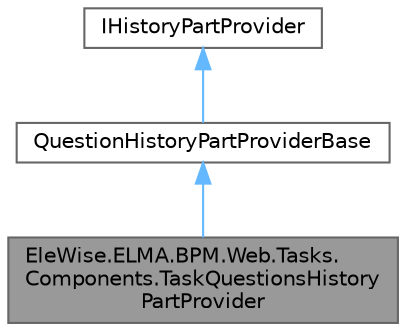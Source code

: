 digraph "EleWise.ELMA.BPM.Web.Tasks.Components.TaskQuestionsHistoryPartProvider"
{
 // LATEX_PDF_SIZE
  bgcolor="transparent";
  edge [fontname=Helvetica,fontsize=10,labelfontname=Helvetica,labelfontsize=10];
  node [fontname=Helvetica,fontsize=10,shape=box,height=0.2,width=0.4];
  Node1 [id="Node000001",label="EleWise.ELMA.BPM.Web.Tasks.\lComponents.TaskQuestionsHistory\lPartProvider",height=0.2,width=0.4,color="gray40", fillcolor="grey60", style="filled", fontcolor="black",tooltip=" "];
  Node2 -> Node1 [id="edge1_Node000001_Node000002",dir="back",color="steelblue1",style="solid",tooltip=" "];
  Node2 [id="Node000002",label="QuestionHistoryPartProviderBase",height=0.2,width=0.4,color="gray40", fillcolor="white", style="filled",URL="$class_ele_wise_1_1_e_l_m_a_1_1_b_p_m_1_1_web_1_1_tasks_1_1_components_1_1_question_history_part_provider_base.html",tooltip="Базовый провайдер для блока истории действий с объектом. Добавляет блок с отображением вопросов и отв..."];
  Node3 -> Node2 [id="edge2_Node000002_Node000003",dir="back",color="steelblue1",style="solid",tooltip=" "];
  Node3 [id="Node000003",label="IHistoryPartProvider",height=0.2,width=0.4,color="gray40", fillcolor="white", style="filled",tooltip=" "];
}
